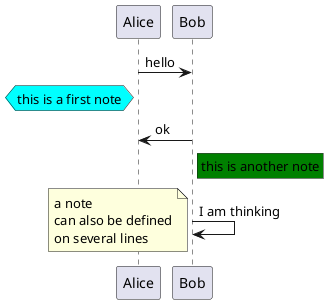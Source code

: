 @startuml note
Alice->Bob : hello
hnote left of Alice #aqua: this is a first note
Bob->Alice : ok
rnote right of Bob #green: this is another note
Bob->Bob : I am thinking
note left
a note
can also be defined
on several lines
end note
@enduml